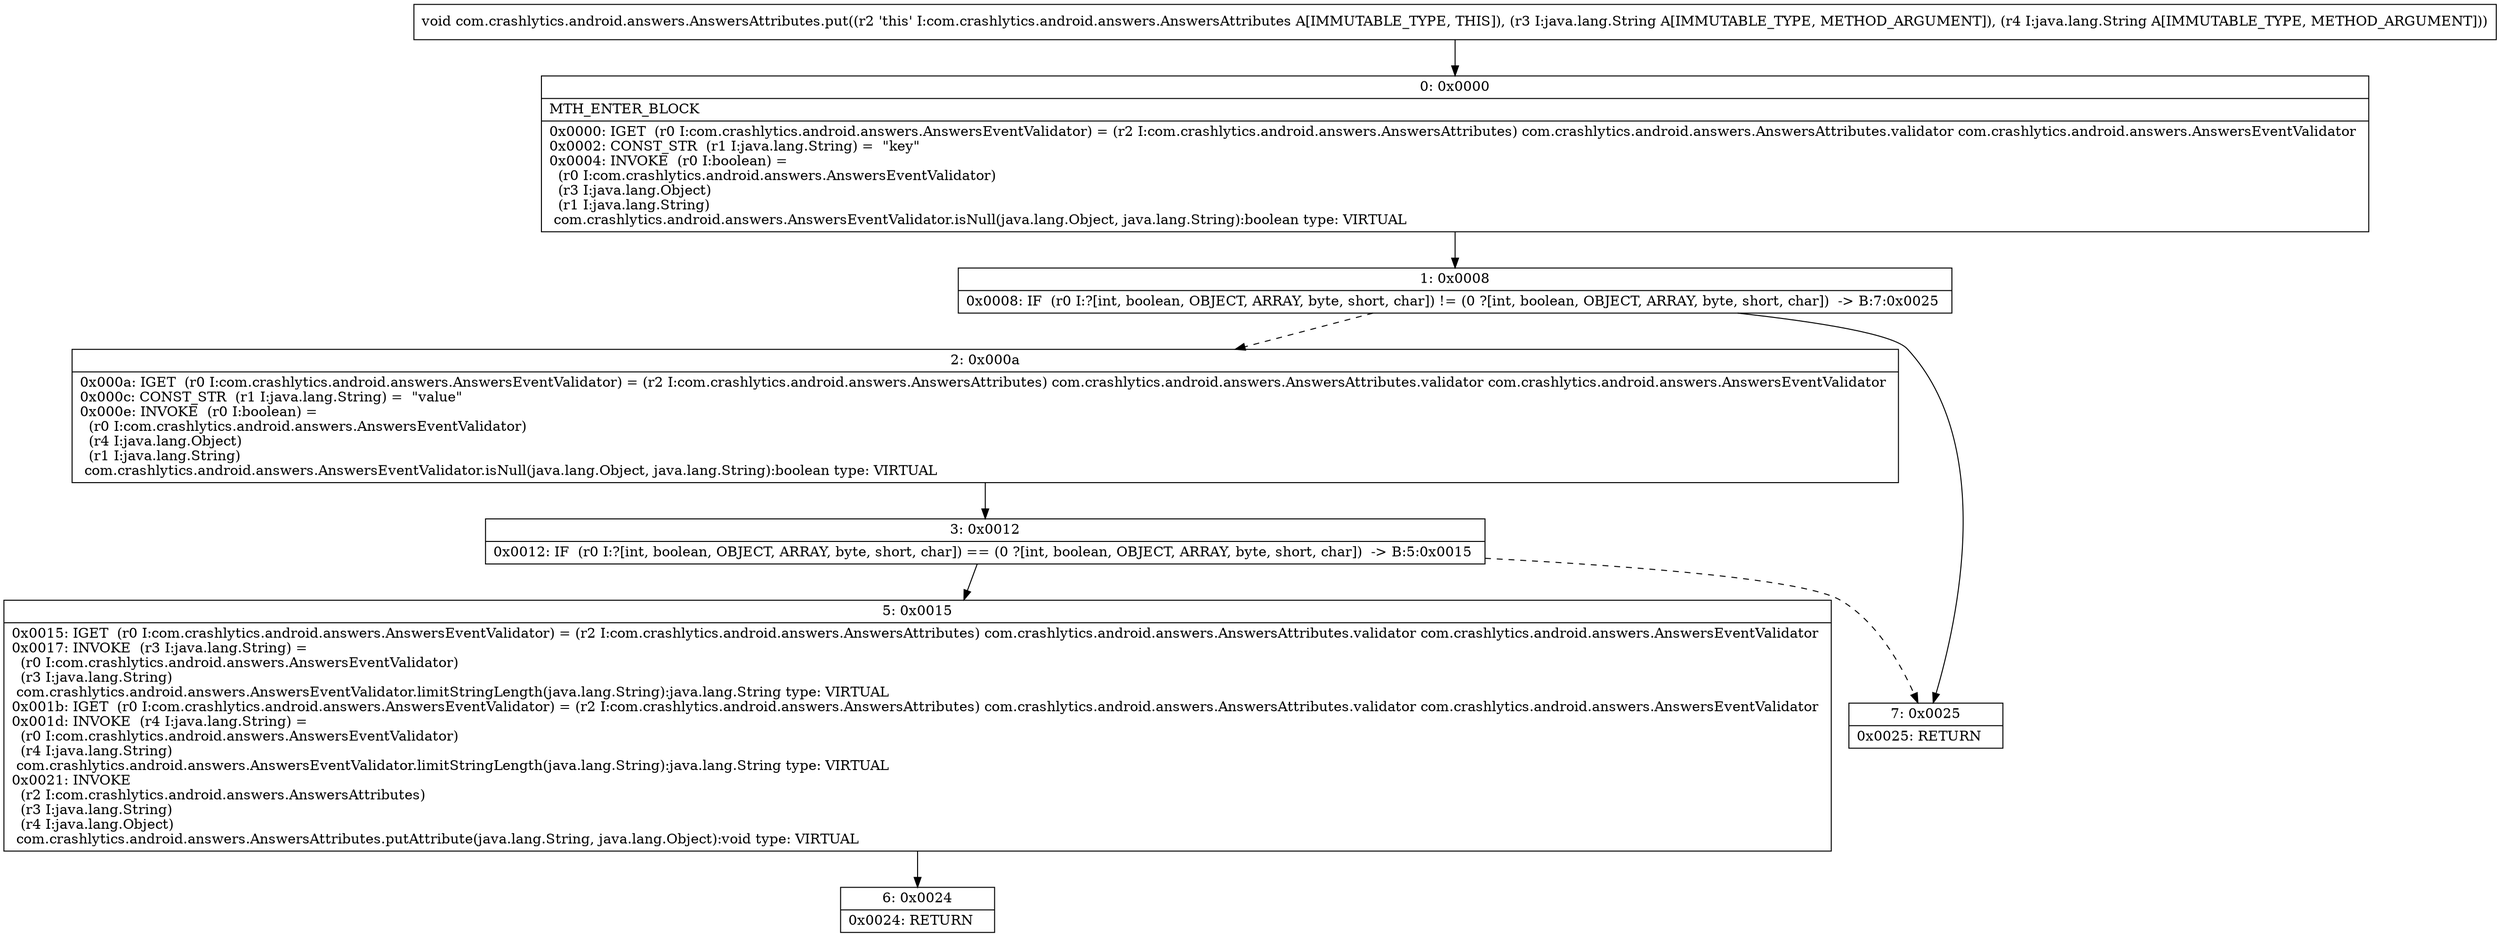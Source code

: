 digraph "CFG forcom.crashlytics.android.answers.AnswersAttributes.put(Ljava\/lang\/String;Ljava\/lang\/String;)V" {
Node_0 [shape=record,label="{0\:\ 0x0000|MTH_ENTER_BLOCK\l|0x0000: IGET  (r0 I:com.crashlytics.android.answers.AnswersEventValidator) = (r2 I:com.crashlytics.android.answers.AnswersAttributes) com.crashlytics.android.answers.AnswersAttributes.validator com.crashlytics.android.answers.AnswersEventValidator \l0x0002: CONST_STR  (r1 I:java.lang.String) =  \"key\" \l0x0004: INVOKE  (r0 I:boolean) = \l  (r0 I:com.crashlytics.android.answers.AnswersEventValidator)\l  (r3 I:java.lang.Object)\l  (r1 I:java.lang.String)\l com.crashlytics.android.answers.AnswersEventValidator.isNull(java.lang.Object, java.lang.String):boolean type: VIRTUAL \l}"];
Node_1 [shape=record,label="{1\:\ 0x0008|0x0008: IF  (r0 I:?[int, boolean, OBJECT, ARRAY, byte, short, char]) != (0 ?[int, boolean, OBJECT, ARRAY, byte, short, char])  \-\> B:7:0x0025 \l}"];
Node_2 [shape=record,label="{2\:\ 0x000a|0x000a: IGET  (r0 I:com.crashlytics.android.answers.AnswersEventValidator) = (r2 I:com.crashlytics.android.answers.AnswersAttributes) com.crashlytics.android.answers.AnswersAttributes.validator com.crashlytics.android.answers.AnswersEventValidator \l0x000c: CONST_STR  (r1 I:java.lang.String) =  \"value\" \l0x000e: INVOKE  (r0 I:boolean) = \l  (r0 I:com.crashlytics.android.answers.AnswersEventValidator)\l  (r4 I:java.lang.Object)\l  (r1 I:java.lang.String)\l com.crashlytics.android.answers.AnswersEventValidator.isNull(java.lang.Object, java.lang.String):boolean type: VIRTUAL \l}"];
Node_3 [shape=record,label="{3\:\ 0x0012|0x0012: IF  (r0 I:?[int, boolean, OBJECT, ARRAY, byte, short, char]) == (0 ?[int, boolean, OBJECT, ARRAY, byte, short, char])  \-\> B:5:0x0015 \l}"];
Node_5 [shape=record,label="{5\:\ 0x0015|0x0015: IGET  (r0 I:com.crashlytics.android.answers.AnswersEventValidator) = (r2 I:com.crashlytics.android.answers.AnswersAttributes) com.crashlytics.android.answers.AnswersAttributes.validator com.crashlytics.android.answers.AnswersEventValidator \l0x0017: INVOKE  (r3 I:java.lang.String) = \l  (r0 I:com.crashlytics.android.answers.AnswersEventValidator)\l  (r3 I:java.lang.String)\l com.crashlytics.android.answers.AnswersEventValidator.limitStringLength(java.lang.String):java.lang.String type: VIRTUAL \l0x001b: IGET  (r0 I:com.crashlytics.android.answers.AnswersEventValidator) = (r2 I:com.crashlytics.android.answers.AnswersAttributes) com.crashlytics.android.answers.AnswersAttributes.validator com.crashlytics.android.answers.AnswersEventValidator \l0x001d: INVOKE  (r4 I:java.lang.String) = \l  (r0 I:com.crashlytics.android.answers.AnswersEventValidator)\l  (r4 I:java.lang.String)\l com.crashlytics.android.answers.AnswersEventValidator.limitStringLength(java.lang.String):java.lang.String type: VIRTUAL \l0x0021: INVOKE  \l  (r2 I:com.crashlytics.android.answers.AnswersAttributes)\l  (r3 I:java.lang.String)\l  (r4 I:java.lang.Object)\l com.crashlytics.android.answers.AnswersAttributes.putAttribute(java.lang.String, java.lang.Object):void type: VIRTUAL \l}"];
Node_6 [shape=record,label="{6\:\ 0x0024|0x0024: RETURN   \l}"];
Node_7 [shape=record,label="{7\:\ 0x0025|0x0025: RETURN   \l}"];
MethodNode[shape=record,label="{void com.crashlytics.android.answers.AnswersAttributes.put((r2 'this' I:com.crashlytics.android.answers.AnswersAttributes A[IMMUTABLE_TYPE, THIS]), (r3 I:java.lang.String A[IMMUTABLE_TYPE, METHOD_ARGUMENT]), (r4 I:java.lang.String A[IMMUTABLE_TYPE, METHOD_ARGUMENT])) }"];
MethodNode -> Node_0;
Node_0 -> Node_1;
Node_1 -> Node_2[style=dashed];
Node_1 -> Node_7;
Node_2 -> Node_3;
Node_3 -> Node_5;
Node_3 -> Node_7[style=dashed];
Node_5 -> Node_6;
}

